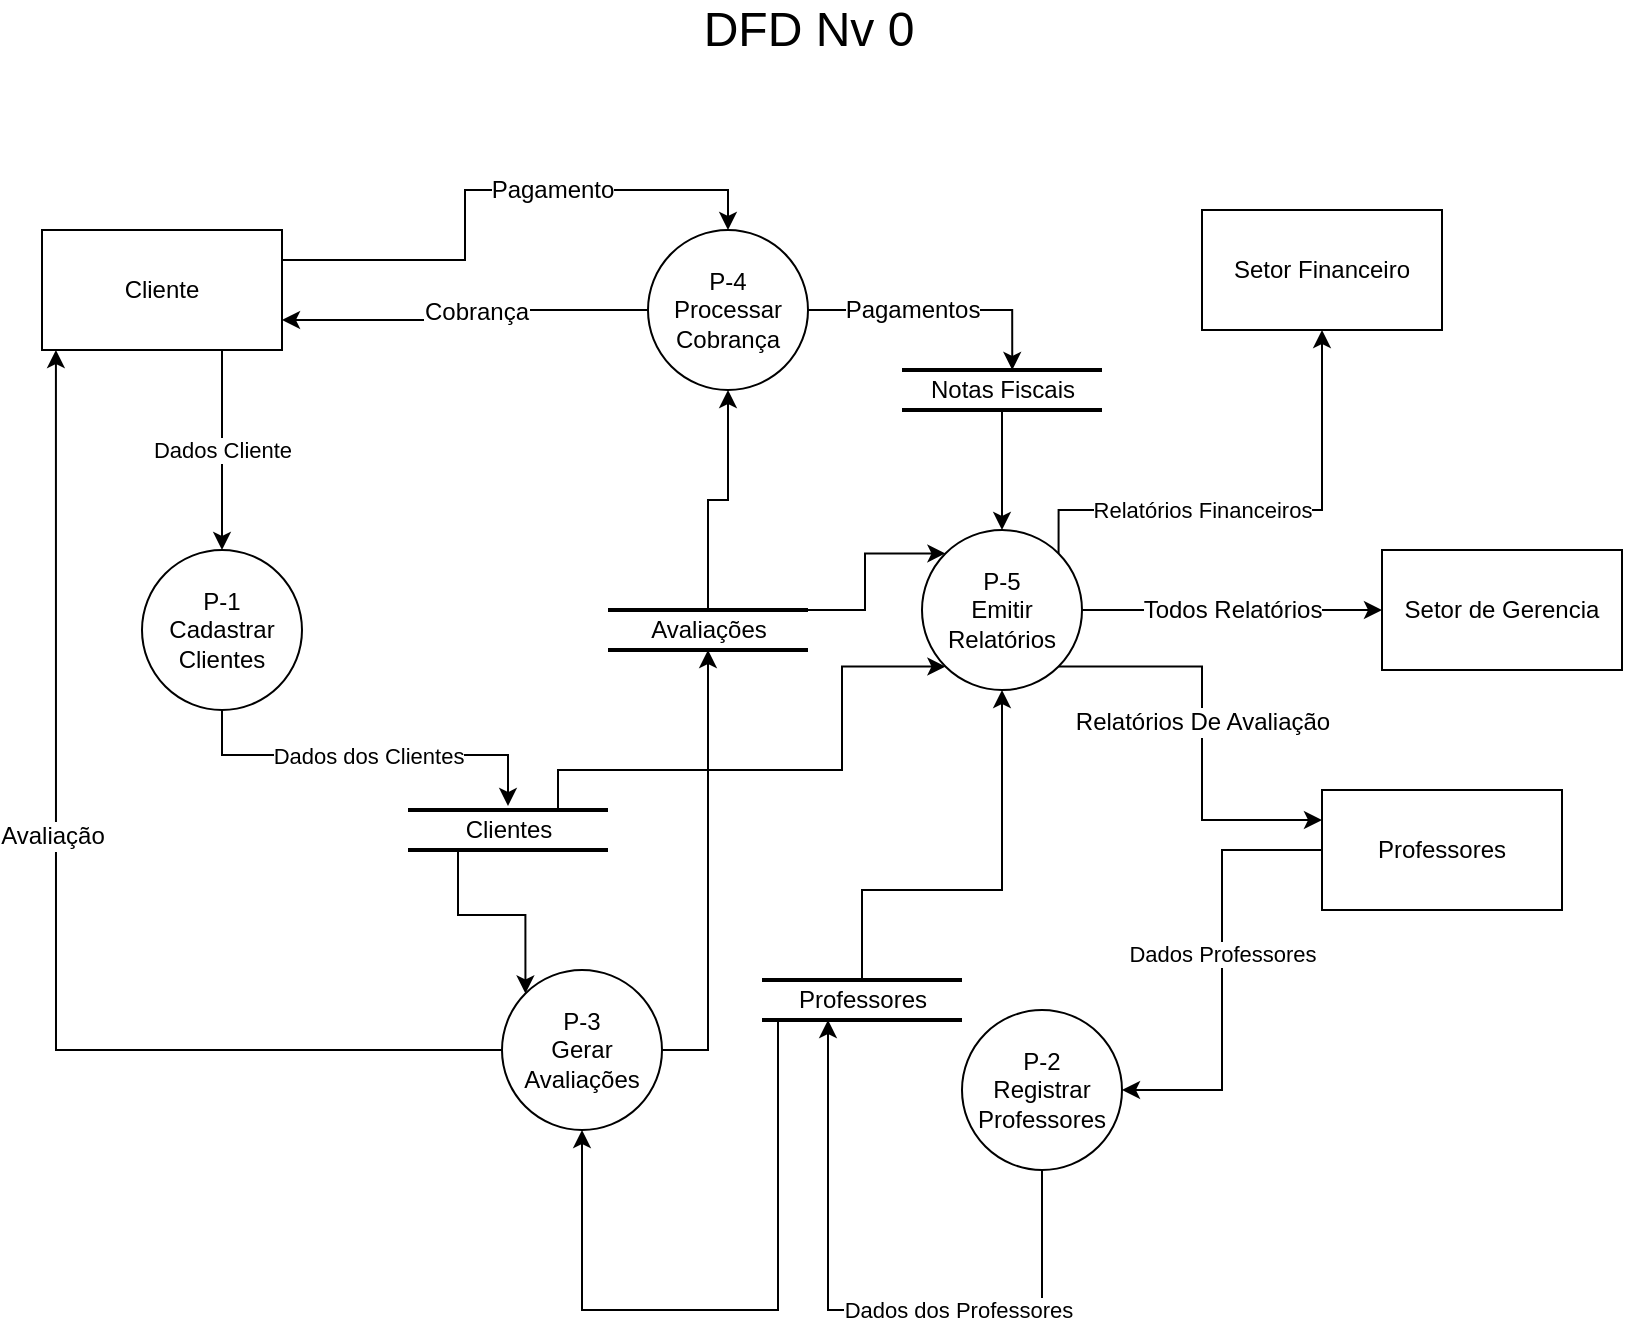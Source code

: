 <mxfile version="12.3.8" type="device" pages="1"><diagram id="fLr5KpE3MBGNNukBTP9a" name="Page-1"><mxGraphModel dx="1102" dy="565" grid="1" gridSize="10" guides="1" tooltips="1" connect="1" arrows="1" fold="1" page="1" pageScale="1" pageWidth="827" pageHeight="800" math="0" shadow="0"><root><mxCell id="0"/><mxCell id="1" parent="0"/><mxCell id="Yiku-E9IhNnQA0rTtHQK-4" value="Dados Cliente" style="edgeStyle=orthogonalEdgeStyle;rounded=0;orthogonalLoop=1;jettySize=auto;html=1;exitX=0.75;exitY=1;exitDx=0;exitDy=0;entryX=0.5;entryY=0;entryDx=0;entryDy=0;" edge="1" parent="1" source="Yiku-E9IhNnQA0rTtHQK-1" target="Yiku-E9IhNnQA0rTtHQK-3"><mxGeometry relative="1" as="geometry"/></mxCell><mxCell id="Yiku-E9IhNnQA0rTtHQK-61" style="edgeStyle=orthogonalEdgeStyle;rounded=0;orthogonalLoop=1;jettySize=auto;html=1;exitX=1;exitY=0.25;exitDx=0;exitDy=0;entryX=0.5;entryY=0;entryDx=0;entryDy=0;" edge="1" parent="1" source="Yiku-E9IhNnQA0rTtHQK-1" target="Yiku-E9IhNnQA0rTtHQK-55"><mxGeometry relative="1" as="geometry"/></mxCell><mxCell id="Yiku-E9IhNnQA0rTtHQK-62" value="Pagamento" style="text;html=1;align=center;verticalAlign=middle;resizable=0;points=[];;labelBackgroundColor=#ffffff;" vertex="1" connectable="0" parent="Yiku-E9IhNnQA0rTtHQK-61"><mxGeometry x="-0.115" y="-4" relative="1" as="geometry"><mxPoint x="39" y="-4" as="offset"/></mxGeometry></mxCell><mxCell id="Yiku-E9IhNnQA0rTtHQK-1" value="Cliente" style="rounded=0;whiteSpace=wrap;html=1;" vertex="1" parent="1"><mxGeometry x="30" y="160" width="120" height="60" as="geometry"/></mxCell><mxCell id="Yiku-E9IhNnQA0rTtHQK-15" value="Dados dos Clientes" style="edgeStyle=orthogonalEdgeStyle;rounded=0;orthogonalLoop=1;jettySize=auto;html=1;exitX=0.5;exitY=1;exitDx=0;exitDy=0;entryX=0.5;entryY=0.3;entryDx=0;entryDy=0;entryPerimeter=0;" edge="1" parent="1" source="Yiku-E9IhNnQA0rTtHQK-3" target="Yiku-E9IhNnQA0rTtHQK-6"><mxGeometry relative="1" as="geometry"/></mxCell><mxCell id="Yiku-E9IhNnQA0rTtHQK-3" value="P-1&lt;br&gt;Cadastrar Clientes" style="ellipse;whiteSpace=wrap;html=1;aspect=fixed;" vertex="1" parent="1"><mxGeometry x="80" y="320" width="80" height="80" as="geometry"/></mxCell><mxCell id="Yiku-E9IhNnQA0rTtHQK-87" style="edgeStyle=orthogonalEdgeStyle;rounded=0;orthogonalLoop=1;jettySize=auto;html=1;exitX=0.75;exitY=0.5;exitDx=0;exitDy=0;exitPerimeter=0;entryX=0;entryY=1;entryDx=0;entryDy=0;" edge="1" parent="1" source="Yiku-E9IhNnQA0rTtHQK-6" target="Yiku-E9IhNnQA0rTtHQK-83"><mxGeometry relative="1" as="geometry"><Array as="points"><mxPoint x="288" y="430"/><mxPoint x="430" y="430"/><mxPoint x="430" y="378"/></Array></mxGeometry></mxCell><mxCell id="Yiku-E9IhNnQA0rTtHQK-6" value="" style="line;strokeWidth=2;html=1;" vertex="1" parent="1"><mxGeometry x="213" y="445" width="100" height="10" as="geometry"/></mxCell><mxCell id="Yiku-E9IhNnQA0rTtHQK-47" style="edgeStyle=orthogonalEdgeStyle;rounded=0;orthogonalLoop=1;jettySize=auto;html=1;exitX=0.25;exitY=0.5;exitDx=0;exitDy=0;exitPerimeter=0;entryX=0;entryY=0;entryDx=0;entryDy=0;" edge="1" parent="1" source="Yiku-E9IhNnQA0rTtHQK-7" target="Yiku-E9IhNnQA0rTtHQK-29"><mxGeometry relative="1" as="geometry"/></mxCell><mxCell id="Yiku-E9IhNnQA0rTtHQK-7" value="" style="line;strokeWidth=2;html=1;" vertex="1" parent="1"><mxGeometry x="213" y="465" width="100" height="10" as="geometry"/></mxCell><mxCell id="Yiku-E9IhNnQA0rTtHQK-8" value="Clientes" style="text;html=1;align=center;verticalAlign=middle;resizable=0;points=[];;autosize=1;" vertex="1" parent="1"><mxGeometry x="233" y="450" width="60" height="20" as="geometry"/></mxCell><mxCell id="Yiku-E9IhNnQA0rTtHQK-27" value="Dados Professores" style="edgeStyle=orthogonalEdgeStyle;rounded=0;orthogonalLoop=1;jettySize=auto;html=1;exitX=0;exitY=0.5;exitDx=0;exitDy=0;entryX=1;entryY=0.5;entryDx=0;entryDy=0;" edge="1" parent="1" source="Yiku-E9IhNnQA0rTtHQK-17" target="Yiku-E9IhNnQA0rTtHQK-19"><mxGeometry x="-0.077" relative="1" as="geometry"><mxPoint as="offset"/></mxGeometry></mxCell><mxCell id="Yiku-E9IhNnQA0rTtHQK-17" value="Professores" style="rounded=0;whiteSpace=wrap;html=1;" vertex="1" parent="1"><mxGeometry x="670" y="440" width="120" height="60" as="geometry"/></mxCell><mxCell id="Yiku-E9IhNnQA0rTtHQK-78" value="Dados dos Professores" style="edgeStyle=orthogonalEdgeStyle;rounded=0;orthogonalLoop=1;jettySize=auto;html=1;exitX=0.5;exitY=1;exitDx=0;exitDy=0;" edge="1" parent="1" source="Yiku-E9IhNnQA0rTtHQK-19" target="Yiku-E9IhNnQA0rTtHQK-68"><mxGeometry x="-0.304" relative="1" as="geometry"><Array as="points"><mxPoint x="530" y="700"/><mxPoint x="423" y="700"/></Array><mxPoint as="offset"/></mxGeometry></mxCell><mxCell id="Yiku-E9IhNnQA0rTtHQK-19" value="P-2&lt;br&gt;Registrar Professores" style="ellipse;whiteSpace=wrap;html=1;aspect=fixed;" vertex="1" parent="1"><mxGeometry x="490" y="550" width="80" height="80" as="geometry"/></mxCell><mxCell id="Yiku-E9IhNnQA0rTtHQK-51" style="edgeStyle=orthogonalEdgeStyle;rounded=0;orthogonalLoop=1;jettySize=auto;html=1;exitX=1;exitY=0.5;exitDx=0;exitDy=0;" edge="1" parent="1" source="Yiku-E9IhNnQA0rTtHQK-29" target="Yiku-E9IhNnQA0rTtHQK-41"><mxGeometry relative="1" as="geometry"/></mxCell><mxCell id="Yiku-E9IhNnQA0rTtHQK-63" style="edgeStyle=orthogonalEdgeStyle;rounded=0;orthogonalLoop=1;jettySize=auto;html=1;exitX=0;exitY=0.5;exitDx=0;exitDy=0;entryX=0.058;entryY=1;entryDx=0;entryDy=0;entryPerimeter=0;" edge="1" parent="1" source="Yiku-E9IhNnQA0rTtHQK-29" target="Yiku-E9IhNnQA0rTtHQK-1"><mxGeometry relative="1" as="geometry"><Array as="points"><mxPoint x="37" y="570"/></Array></mxGeometry></mxCell><mxCell id="Yiku-E9IhNnQA0rTtHQK-73" value="Avaliação" style="text;html=1;align=center;verticalAlign=middle;resizable=0;points=[];;labelBackgroundColor=#ffffff;" vertex="1" connectable="0" parent="Yiku-E9IhNnQA0rTtHQK-63"><mxGeometry x="-0.222" y="-107" relative="1" as="geometry"><mxPoint x="-109" y="-107" as="offset"/></mxGeometry></mxCell><mxCell id="Yiku-E9IhNnQA0rTtHQK-29" value="P-3&lt;br&gt;Gerar Avaliações" style="ellipse;whiteSpace=wrap;html=1;aspect=fixed;" vertex="1" parent="1"><mxGeometry x="260" y="530" width="80" height="80" as="geometry"/></mxCell><mxCell id="Yiku-E9IhNnQA0rTtHQK-86" style="edgeStyle=orthogonalEdgeStyle;rounded=0;orthogonalLoop=1;jettySize=auto;html=1;exitX=1;exitY=0.5;exitDx=0;exitDy=0;exitPerimeter=0;entryX=0;entryY=0;entryDx=0;entryDy=0;" edge="1" parent="1" source="Yiku-E9IhNnQA0rTtHQK-39" target="Yiku-E9IhNnQA0rTtHQK-83"><mxGeometry relative="1" as="geometry"/></mxCell><mxCell id="Yiku-E9IhNnQA0rTtHQK-39" value="" style="line;strokeWidth=2;html=1;" vertex="1" parent="1"><mxGeometry x="313" y="345" width="100" height="10" as="geometry"/></mxCell><mxCell id="Yiku-E9IhNnQA0rTtHQK-40" value="" style="line;strokeWidth=2;html=1;" vertex="1" parent="1"><mxGeometry x="313" y="365" width="100" height="10" as="geometry"/></mxCell><mxCell id="Yiku-E9IhNnQA0rTtHQK-80" style="edgeStyle=orthogonalEdgeStyle;rounded=0;orthogonalLoop=1;jettySize=auto;html=1;entryX=0.5;entryY=1;entryDx=0;entryDy=0;" edge="1" parent="1" source="Yiku-E9IhNnQA0rTtHQK-41" target="Yiku-E9IhNnQA0rTtHQK-55"><mxGeometry relative="1" as="geometry"/></mxCell><mxCell id="Yiku-E9IhNnQA0rTtHQK-41" value="Avaliações" style="text;html=1;align=center;verticalAlign=middle;resizable=0;points=[];;autosize=1;" vertex="1" parent="1"><mxGeometry x="328" y="350" width="70" height="20" as="geometry"/></mxCell><mxCell id="Yiku-E9IhNnQA0rTtHQK-44" value="Setor de Gerencia" style="rounded=0;whiteSpace=wrap;html=1;" vertex="1" parent="1"><mxGeometry x="700" y="320" width="120" height="60" as="geometry"/></mxCell><mxCell id="Yiku-E9IhNnQA0rTtHQK-52" value="Setor Financeiro" style="rounded=0;whiteSpace=wrap;html=1;" vertex="1" parent="1"><mxGeometry x="610" y="150" width="120" height="60" as="geometry"/></mxCell><mxCell id="Yiku-E9IhNnQA0rTtHQK-59" style="edgeStyle=orthogonalEdgeStyle;rounded=0;orthogonalLoop=1;jettySize=auto;html=1;exitX=0;exitY=0.5;exitDx=0;exitDy=0;entryX=1;entryY=0.75;entryDx=0;entryDy=0;" edge="1" parent="1" source="Yiku-E9IhNnQA0rTtHQK-55" target="Yiku-E9IhNnQA0rTtHQK-1"><mxGeometry relative="1" as="geometry"/></mxCell><mxCell id="Yiku-E9IhNnQA0rTtHQK-60" value="Cobrança" style="text;html=1;align=center;verticalAlign=middle;resizable=0;points=[];;labelBackgroundColor=#ffffff;" vertex="1" connectable="0" parent="Yiku-E9IhNnQA0rTtHQK-59"><mxGeometry x="-0.087" y="1" relative="1" as="geometry"><mxPoint as="offset"/></mxGeometry></mxCell><mxCell id="Yiku-E9IhNnQA0rTtHQK-99" style="edgeStyle=orthogonalEdgeStyle;rounded=0;orthogonalLoop=1;jettySize=auto;html=1;exitX=1;exitY=0.5;exitDx=0;exitDy=0;entryX=0.557;entryY=0;entryDx=0;entryDy=0;entryPerimeter=0;" edge="1" parent="1" source="Yiku-E9IhNnQA0rTtHQK-55" target="Yiku-E9IhNnQA0rTtHQK-98"><mxGeometry relative="1" as="geometry"/></mxCell><mxCell id="Yiku-E9IhNnQA0rTtHQK-100" value="Pagamentos" style="text;html=1;align=center;verticalAlign=middle;resizable=0;points=[];;labelBackgroundColor=#ffffff;" vertex="1" connectable="0" parent="Yiku-E9IhNnQA0rTtHQK-99"><mxGeometry x="-0.385" relative="1" as="geometry"><mxPoint x="11" as="offset"/></mxGeometry></mxCell><mxCell id="Yiku-E9IhNnQA0rTtHQK-55" value="P-4&lt;br&gt;Processar Cobrança" style="ellipse;whiteSpace=wrap;html=1;aspect=fixed;" vertex="1" parent="1"><mxGeometry x="333" y="160" width="80" height="80" as="geometry"/></mxCell><mxCell id="Yiku-E9IhNnQA0rTtHQK-66" value="" style="line;strokeWidth=2;html=1;" vertex="1" parent="1"><mxGeometry x="390" y="530" width="100" height="10" as="geometry"/></mxCell><mxCell id="Yiku-E9IhNnQA0rTtHQK-76" style="edgeStyle=orthogonalEdgeStyle;rounded=0;orthogonalLoop=1;jettySize=auto;html=1;exitX=0.25;exitY=0.5;exitDx=0;exitDy=0;exitPerimeter=0;entryX=0.5;entryY=1;entryDx=0;entryDy=0;" edge="1" parent="1" source="Yiku-E9IhNnQA0rTtHQK-67" target="Yiku-E9IhNnQA0rTtHQK-29"><mxGeometry relative="1" as="geometry"><Array as="points"><mxPoint x="398" y="700"/><mxPoint x="300" y="700"/></Array></mxGeometry></mxCell><mxCell id="Yiku-E9IhNnQA0rTtHQK-67" value="" style="line;strokeWidth=2;html=1;" vertex="1" parent="1"><mxGeometry x="390" y="550" width="100" height="10" as="geometry"/></mxCell><mxCell id="Yiku-E9IhNnQA0rTtHQK-88" style="edgeStyle=orthogonalEdgeStyle;rounded=0;orthogonalLoop=1;jettySize=auto;html=1;entryX=0.5;entryY=1;entryDx=0;entryDy=0;" edge="1" parent="1" source="Yiku-E9IhNnQA0rTtHQK-68" target="Yiku-E9IhNnQA0rTtHQK-83"><mxGeometry relative="1" as="geometry"><Array as="points"><mxPoint x="440" y="490"/><mxPoint x="510" y="490"/></Array></mxGeometry></mxCell><mxCell id="Yiku-E9IhNnQA0rTtHQK-68" value="Professores" style="text;html=1;align=center;verticalAlign=middle;resizable=0;points=[];;autosize=1;" vertex="1" parent="1"><mxGeometry x="400" y="535" width="80" height="20" as="geometry"/></mxCell><mxCell id="Yiku-E9IhNnQA0rTtHQK-91" value="&lt;span style=&quot;font-size: 12px&quot;&gt;Todos Relatórios&lt;/span&gt;" style="edgeStyle=orthogonalEdgeStyle;rounded=0;orthogonalLoop=1;jettySize=auto;html=1;" edge="1" parent="1" source="Yiku-E9IhNnQA0rTtHQK-83" target="Yiku-E9IhNnQA0rTtHQK-44"><mxGeometry relative="1" as="geometry"/></mxCell><mxCell id="Yiku-E9IhNnQA0rTtHQK-102" value="Relatórios Financeiros" style="edgeStyle=orthogonalEdgeStyle;rounded=0;orthogonalLoop=1;jettySize=auto;html=1;exitX=1;exitY=0;exitDx=0;exitDy=0;entryX=0.5;entryY=1;entryDx=0;entryDy=0;" edge="1" parent="1" source="Yiku-E9IhNnQA0rTtHQK-83" target="Yiku-E9IhNnQA0rTtHQK-52"><mxGeometry x="-0.23" relative="1" as="geometry"><Array as="points"><mxPoint x="538" y="300"/><mxPoint x="670" y="300"/></Array><mxPoint as="offset"/></mxGeometry></mxCell><mxCell id="Yiku-E9IhNnQA0rTtHQK-104" style="edgeStyle=orthogonalEdgeStyle;rounded=0;orthogonalLoop=1;jettySize=auto;html=1;exitX=1;exitY=1;exitDx=0;exitDy=0;entryX=0;entryY=0.25;entryDx=0;entryDy=0;" edge="1" parent="1" source="Yiku-E9IhNnQA0rTtHQK-83" target="Yiku-E9IhNnQA0rTtHQK-17"><mxGeometry relative="1" as="geometry"/></mxCell><mxCell id="Yiku-E9IhNnQA0rTtHQK-105" value="Relatórios De Avaliação" style="text;html=1;align=center;verticalAlign=middle;resizable=0;points=[];;labelBackgroundColor=#ffffff;" vertex="1" connectable="0" parent="Yiku-E9IhNnQA0rTtHQK-104"><mxGeometry x="-0.311" y="-27" relative="1" as="geometry"><mxPoint x="27" y="27" as="offset"/></mxGeometry></mxCell><mxCell id="Yiku-E9IhNnQA0rTtHQK-83" value="P-5&lt;br&gt;Emitir Relatórios" style="ellipse;whiteSpace=wrap;html=1;aspect=fixed;" vertex="1" parent="1"><mxGeometry x="470" y="310" width="80" height="80" as="geometry"/></mxCell><mxCell id="Yiku-E9IhNnQA0rTtHQK-96" value="" style="line;strokeWidth=2;html=1;" vertex="1" parent="1"><mxGeometry x="460" y="225" width="100" height="10" as="geometry"/></mxCell><mxCell id="Yiku-E9IhNnQA0rTtHQK-97" value="" style="line;strokeWidth=2;html=1;" vertex="1" parent="1"><mxGeometry x="460" y="245" width="100" height="10" as="geometry"/></mxCell><mxCell id="Yiku-E9IhNnQA0rTtHQK-101" style="edgeStyle=orthogonalEdgeStyle;rounded=0;orthogonalLoop=1;jettySize=auto;html=1;entryX=0.5;entryY=0;entryDx=0;entryDy=0;" edge="1" parent="1" source="Yiku-E9IhNnQA0rTtHQK-98" target="Yiku-E9IhNnQA0rTtHQK-83"><mxGeometry relative="1" as="geometry"/></mxCell><mxCell id="Yiku-E9IhNnQA0rTtHQK-98" value="Notas Fiscais" style="text;html=1;align=center;verticalAlign=middle;resizable=0;points=[];;autosize=1;" vertex="1" parent="1"><mxGeometry x="465" y="230" width="90" height="20" as="geometry"/></mxCell><mxCell id="Yiku-E9IhNnQA0rTtHQK-106" value="&lt;font style=&quot;font-size: 24px&quot;&gt;DFD Nv 0&lt;/font&gt;" style="text;html=1;strokeColor=none;fillColor=none;align=center;verticalAlign=middle;whiteSpace=wrap;rounded=0;" vertex="1" parent="1"><mxGeometry x="355" y="50" width="117" height="20" as="geometry"/></mxCell></root></mxGraphModel></diagram></mxfile>